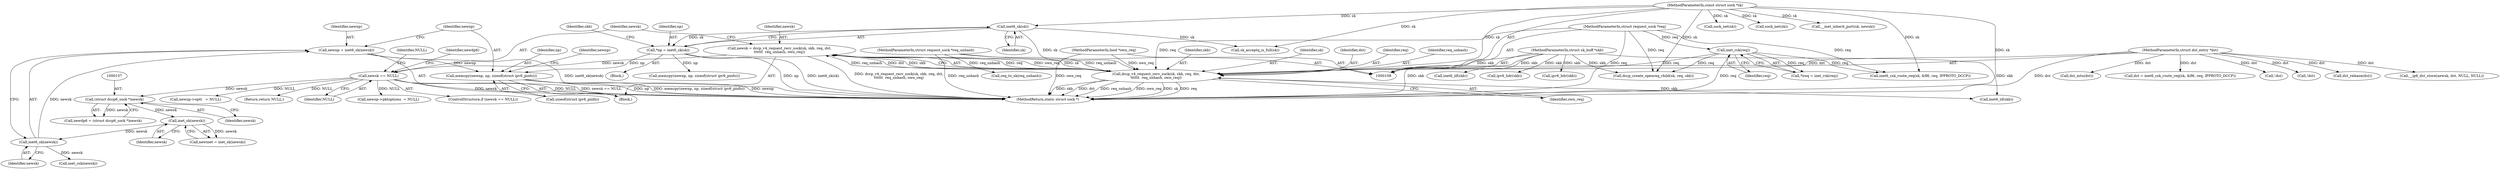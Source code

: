 digraph "0_linux_45f6fad84cc305103b28d73482b344d7f5b76f39_0@API" {
"1000175" [label="(Call,memcpy(newnp, np, sizeof(struct ipv6_pinfo)))"];
"1000171" [label="(Call,newnp = inet6_sk(newsk))"];
"1000173" [label="(Call,inet6_sk(newsk))"];
"1000161" [label="(Call,inet_sk(newsk))"];
"1000156" [label="(Call,(struct dccp6_sock *)newsk)"];
"1000149" [label="(Call,newsk == NULL)"];
"1000139" [label="(Call,newsk = dccp_v4_request_recv_sock(sk, skb, req, dst,\n\t\t\t\t\t\t  req_unhash, own_req))"];
"1000141" [label="(Call,dccp_v4_request_recv_sock(sk, skb, req, dst,\n\t\t\t\t\t\t  req_unhash, own_req))"];
"1000125" [label="(Call,inet6_sk(sk))"];
"1000109" [label="(MethodParameterIn,const struct sock *sk)"];
"1000110" [label="(MethodParameterIn,struct sk_buff *skb)"];
"1000119" [label="(Call,inet_rsk(req))"];
"1000111" [label="(MethodParameterIn,struct request_sock *req)"];
"1000112" [label="(MethodParameterIn,struct dst_entry *dst)"];
"1000113" [label="(MethodParameterIn,struct request_sock *req_unhash)"];
"1000114" [label="(MethodParameterIn,bool *own_req)"];
"1000123" [label="(Call,*np = inet6_sk(sk))"];
"1000173" [label="(Call,inet6_sk(newsk))"];
"1000204" [label="(Call,newnp->opt\t   = NULL)"];
"1000143" [label="(Identifier,skb)"];
"1000161" [label="(Call,inet_sk(newsk))"];
"1000124" [label="(Identifier,np)"];
"1000177" [label="(Identifier,np)"];
"1000156" [label="(Call,(struct dccp6_sock *)newsk)"];
"1000114" [label="(MethodParameterIn,bool *own_req)"];
"1000254" [label="(Call,dccp_create_openreq_child(sk, req, skb))"];
"1000491" [label="(Call,sock_net(sk))"];
"1000366" [label="(Call,inet6_iif(skb))"];
"1000499" [label="(Call,sock_net(sk))"];
"1000220" [label="(Call,ipv6_hdr(skb))"];
"1000150" [label="(Identifier,newsk)"];
"1000141" [label="(Call,dccp_v4_request_recv_sock(sk, skb, req, dst,\n\t\t\t\t\t\t  req_unhash, own_req))"];
"1000134" [label="(Identifier,skb)"];
"1000123" [label="(Call,*np = inet6_sk(sk))"];
"1000435" [label="(Call,__inet_inherit_port(sk, newsk))"];
"1000155" [label="(Identifier,newdp6)"];
"1000152" [label="(Return,return NULL;)"];
"1000125" [label="(Call,inet6_sk(sk))"];
"1000115" [label="(Block,)"];
"1000182" [label="(Identifier,newnp)"];
"1000174" [label="(Identifier,newsk)"];
"1000119" [label="(Call,inet_rsk(req))"];
"1000159" [label="(Call,newinet = inet_sk(newsk))"];
"1000140" [label="(Identifier,newsk)"];
"1000142" [label="(Identifier,sk)"];
"1000110" [label="(MethodParameterIn,struct sk_buff *skb)"];
"1000162" [label="(Identifier,newsk)"];
"1000120" [label="(Identifier,req)"];
"1000417" [label="(Call,dst_mtu(dst))"];
"1000145" [label="(Identifier,dst)"];
"1000171" [label="(Call,newnp = inet6_sk(newsk))"];
"1000240" [label="(Call,dst = inet6_csk_route_req(sk, &fl6, req, IPPROTO_DCCP))"];
"1000138" [label="(Block,)"];
"1000178" [label="(Call,sizeof(struct ipv6_pinfo))"];
"1000144" [label="(Identifier,req)"];
"1000126" [label="(Identifier,sk)"];
"1000236" [label="(Call,!dst)"];
"1000199" [label="(Call,newnp->pktoptions  = NULL)"];
"1000117" [label="(Call,*ireq = inet_rsk(req))"];
"1000189" [label="(Call,inet_csk(newsk))"];
"1000176" [label="(Identifier,newnp)"];
"1000213" [label="(Call,inet6_iif(skb))"];
"1000249" [label="(Call,!dst)"];
"1000146" [label="(Identifier,req_unhash)"];
"1000112" [label="(MethodParameterIn,struct dst_entry *dst)"];
"1000111" [label="(MethodParameterIn,struct request_sock *req)"];
"1000139" [label="(Call,newsk = dccp_v4_request_recv_sock(sk, skb, req, dst,\n\t\t\t\t\t\t  req_unhash, own_req))"];
"1000242" [label="(Call,inet6_csk_route_req(sk, &fl6, req, IPPROTO_DCCP))"];
"1000373" [label="(Call,ipv6_hdr(skb))"];
"1000158" [label="(Identifier,newsk)"];
"1000175" [label="(Call,memcpy(newnp, np, sizeof(struct ipv6_pinfo)))"];
"1000148" [label="(ControlStructure,if (newsk == NULL))"];
"1000149" [label="(Call,newsk == NULL)"];
"1000153" [label="(Identifier,NULL)"];
"1000113" [label="(MethodParameterIn,struct request_sock *req_unhash)"];
"1000450" [label="(Call,req_to_sk(req_unhash))"];
"1000109" [label="(MethodParameterIn,const struct sock *sk)"];
"1000303" [label="(Call,memcpy(newnp, np, sizeof(struct ipv6_pinfo)))"];
"1000232" [label="(Call,sk_acceptq_is_full(sk))"];
"1000504" [label="(MethodReturn,static struct sock *)"];
"1000154" [label="(Call,newdp6 = (struct dccp6_sock *)newsk)"];
"1000495" [label="(Call,dst_release(dst))"];
"1000172" [label="(Identifier,newnp)"];
"1000147" [label="(Identifier,own_req)"];
"1000151" [label="(Identifier,NULL)"];
"1000263" [label="(Call,__ip6_dst_store(newsk, dst, NULL, NULL))"];
"1000175" -> "1000138"  [label="AST: "];
"1000175" -> "1000178"  [label="CFG: "];
"1000176" -> "1000175"  [label="AST: "];
"1000177" -> "1000175"  [label="AST: "];
"1000178" -> "1000175"  [label="AST: "];
"1000182" -> "1000175"  [label="CFG: "];
"1000175" -> "1000504"  [label="DDG: newnp"];
"1000175" -> "1000504"  [label="DDG: np"];
"1000175" -> "1000504"  [label="DDG: memcpy(newnp, np, sizeof(struct ipv6_pinfo))"];
"1000171" -> "1000175"  [label="DDG: newnp"];
"1000123" -> "1000175"  [label="DDG: np"];
"1000171" -> "1000138"  [label="AST: "];
"1000171" -> "1000173"  [label="CFG: "];
"1000172" -> "1000171"  [label="AST: "];
"1000173" -> "1000171"  [label="AST: "];
"1000176" -> "1000171"  [label="CFG: "];
"1000171" -> "1000504"  [label="DDG: inet6_sk(newsk)"];
"1000173" -> "1000171"  [label="DDG: newsk"];
"1000173" -> "1000174"  [label="CFG: "];
"1000174" -> "1000173"  [label="AST: "];
"1000161" -> "1000173"  [label="DDG: newsk"];
"1000173" -> "1000189"  [label="DDG: newsk"];
"1000161" -> "1000159"  [label="AST: "];
"1000161" -> "1000162"  [label="CFG: "];
"1000162" -> "1000161"  [label="AST: "];
"1000159" -> "1000161"  [label="CFG: "];
"1000161" -> "1000159"  [label="DDG: newsk"];
"1000156" -> "1000161"  [label="DDG: newsk"];
"1000156" -> "1000154"  [label="AST: "];
"1000156" -> "1000158"  [label="CFG: "];
"1000157" -> "1000156"  [label="AST: "];
"1000158" -> "1000156"  [label="AST: "];
"1000154" -> "1000156"  [label="CFG: "];
"1000156" -> "1000154"  [label="DDG: newsk"];
"1000149" -> "1000156"  [label="DDG: newsk"];
"1000149" -> "1000148"  [label="AST: "];
"1000149" -> "1000151"  [label="CFG: "];
"1000150" -> "1000149"  [label="AST: "];
"1000151" -> "1000149"  [label="AST: "];
"1000153" -> "1000149"  [label="CFG: "];
"1000155" -> "1000149"  [label="CFG: "];
"1000149" -> "1000504"  [label="DDG: NULL"];
"1000149" -> "1000504"  [label="DDG: newsk == NULL"];
"1000149" -> "1000504"  [label="DDG: newsk"];
"1000139" -> "1000149"  [label="DDG: newsk"];
"1000149" -> "1000152"  [label="DDG: NULL"];
"1000149" -> "1000199"  [label="DDG: NULL"];
"1000149" -> "1000204"  [label="DDG: NULL"];
"1000139" -> "1000138"  [label="AST: "];
"1000139" -> "1000141"  [label="CFG: "];
"1000140" -> "1000139"  [label="AST: "];
"1000141" -> "1000139"  [label="AST: "];
"1000150" -> "1000139"  [label="CFG: "];
"1000139" -> "1000504"  [label="DDG: dccp_v4_request_recv_sock(sk, skb, req, dst,\n\t\t\t\t\t\t  req_unhash, own_req)"];
"1000141" -> "1000139"  [label="DDG: req"];
"1000141" -> "1000139"  [label="DDG: own_req"];
"1000141" -> "1000139"  [label="DDG: sk"];
"1000141" -> "1000139"  [label="DDG: req_unhash"];
"1000141" -> "1000139"  [label="DDG: dst"];
"1000141" -> "1000139"  [label="DDG: skb"];
"1000141" -> "1000147"  [label="CFG: "];
"1000142" -> "1000141"  [label="AST: "];
"1000143" -> "1000141"  [label="AST: "];
"1000144" -> "1000141"  [label="AST: "];
"1000145" -> "1000141"  [label="AST: "];
"1000146" -> "1000141"  [label="AST: "];
"1000147" -> "1000141"  [label="AST: "];
"1000141" -> "1000504"  [label="DDG: sk"];
"1000141" -> "1000504"  [label="DDG: req"];
"1000141" -> "1000504"  [label="DDG: skb"];
"1000141" -> "1000504"  [label="DDG: dst"];
"1000141" -> "1000504"  [label="DDG: req_unhash"];
"1000141" -> "1000504"  [label="DDG: own_req"];
"1000125" -> "1000141"  [label="DDG: sk"];
"1000109" -> "1000141"  [label="DDG: sk"];
"1000110" -> "1000141"  [label="DDG: skb"];
"1000119" -> "1000141"  [label="DDG: req"];
"1000111" -> "1000141"  [label="DDG: req"];
"1000112" -> "1000141"  [label="DDG: dst"];
"1000113" -> "1000141"  [label="DDG: req_unhash"];
"1000114" -> "1000141"  [label="DDG: own_req"];
"1000141" -> "1000213"  [label="DDG: skb"];
"1000125" -> "1000123"  [label="AST: "];
"1000125" -> "1000126"  [label="CFG: "];
"1000126" -> "1000125"  [label="AST: "];
"1000123" -> "1000125"  [label="CFG: "];
"1000125" -> "1000123"  [label="DDG: sk"];
"1000109" -> "1000125"  [label="DDG: sk"];
"1000125" -> "1000232"  [label="DDG: sk"];
"1000109" -> "1000108"  [label="AST: "];
"1000109" -> "1000504"  [label="DDG: sk"];
"1000109" -> "1000232"  [label="DDG: sk"];
"1000109" -> "1000242"  [label="DDG: sk"];
"1000109" -> "1000254"  [label="DDG: sk"];
"1000109" -> "1000435"  [label="DDG: sk"];
"1000109" -> "1000491"  [label="DDG: sk"];
"1000109" -> "1000499"  [label="DDG: sk"];
"1000110" -> "1000108"  [label="AST: "];
"1000110" -> "1000504"  [label="DDG: skb"];
"1000110" -> "1000213"  [label="DDG: skb"];
"1000110" -> "1000220"  [label="DDG: skb"];
"1000110" -> "1000254"  [label="DDG: skb"];
"1000110" -> "1000366"  [label="DDG: skb"];
"1000110" -> "1000373"  [label="DDG: skb"];
"1000119" -> "1000117"  [label="AST: "];
"1000119" -> "1000120"  [label="CFG: "];
"1000120" -> "1000119"  [label="AST: "];
"1000117" -> "1000119"  [label="CFG: "];
"1000119" -> "1000504"  [label="DDG: req"];
"1000119" -> "1000117"  [label="DDG: req"];
"1000111" -> "1000119"  [label="DDG: req"];
"1000119" -> "1000242"  [label="DDG: req"];
"1000119" -> "1000254"  [label="DDG: req"];
"1000111" -> "1000108"  [label="AST: "];
"1000111" -> "1000504"  [label="DDG: req"];
"1000111" -> "1000242"  [label="DDG: req"];
"1000111" -> "1000254"  [label="DDG: req"];
"1000112" -> "1000108"  [label="AST: "];
"1000112" -> "1000504"  [label="DDG: dst"];
"1000112" -> "1000236"  [label="DDG: dst"];
"1000112" -> "1000240"  [label="DDG: dst"];
"1000112" -> "1000249"  [label="DDG: dst"];
"1000112" -> "1000263"  [label="DDG: dst"];
"1000112" -> "1000417"  [label="DDG: dst"];
"1000112" -> "1000495"  [label="DDG: dst"];
"1000113" -> "1000108"  [label="AST: "];
"1000113" -> "1000504"  [label="DDG: req_unhash"];
"1000113" -> "1000450"  [label="DDG: req_unhash"];
"1000114" -> "1000108"  [label="AST: "];
"1000114" -> "1000504"  [label="DDG: own_req"];
"1000123" -> "1000115"  [label="AST: "];
"1000124" -> "1000123"  [label="AST: "];
"1000134" -> "1000123"  [label="CFG: "];
"1000123" -> "1000504"  [label="DDG: inet6_sk(sk)"];
"1000123" -> "1000504"  [label="DDG: np"];
"1000123" -> "1000303"  [label="DDG: np"];
}
